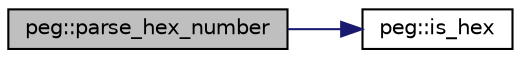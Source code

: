 digraph "peg::parse_hex_number"
{
 // LATEX_PDF_SIZE
  edge [fontname="Helvetica",fontsize="10",labelfontname="Helvetica",labelfontsize="10"];
  node [fontname="Helvetica",fontsize="10",shape=record];
  rankdir="LR";
  Node1 [label="peg::parse_hex_number",height=0.2,width=0.4,color="black", fillcolor="grey75", style="filled", fontcolor="black",tooltip=" "];
  Node1 -> Node2 [color="midnightblue",fontsize="10",style="solid"];
  Node2 [label="peg::is_hex",height=0.2,width=0.4,color="black", fillcolor="white", style="filled",URL="$namespacepeg.html#a7d7fd3cd22e68ec6e062821490fa4eaf",tooltip=" "];
}
